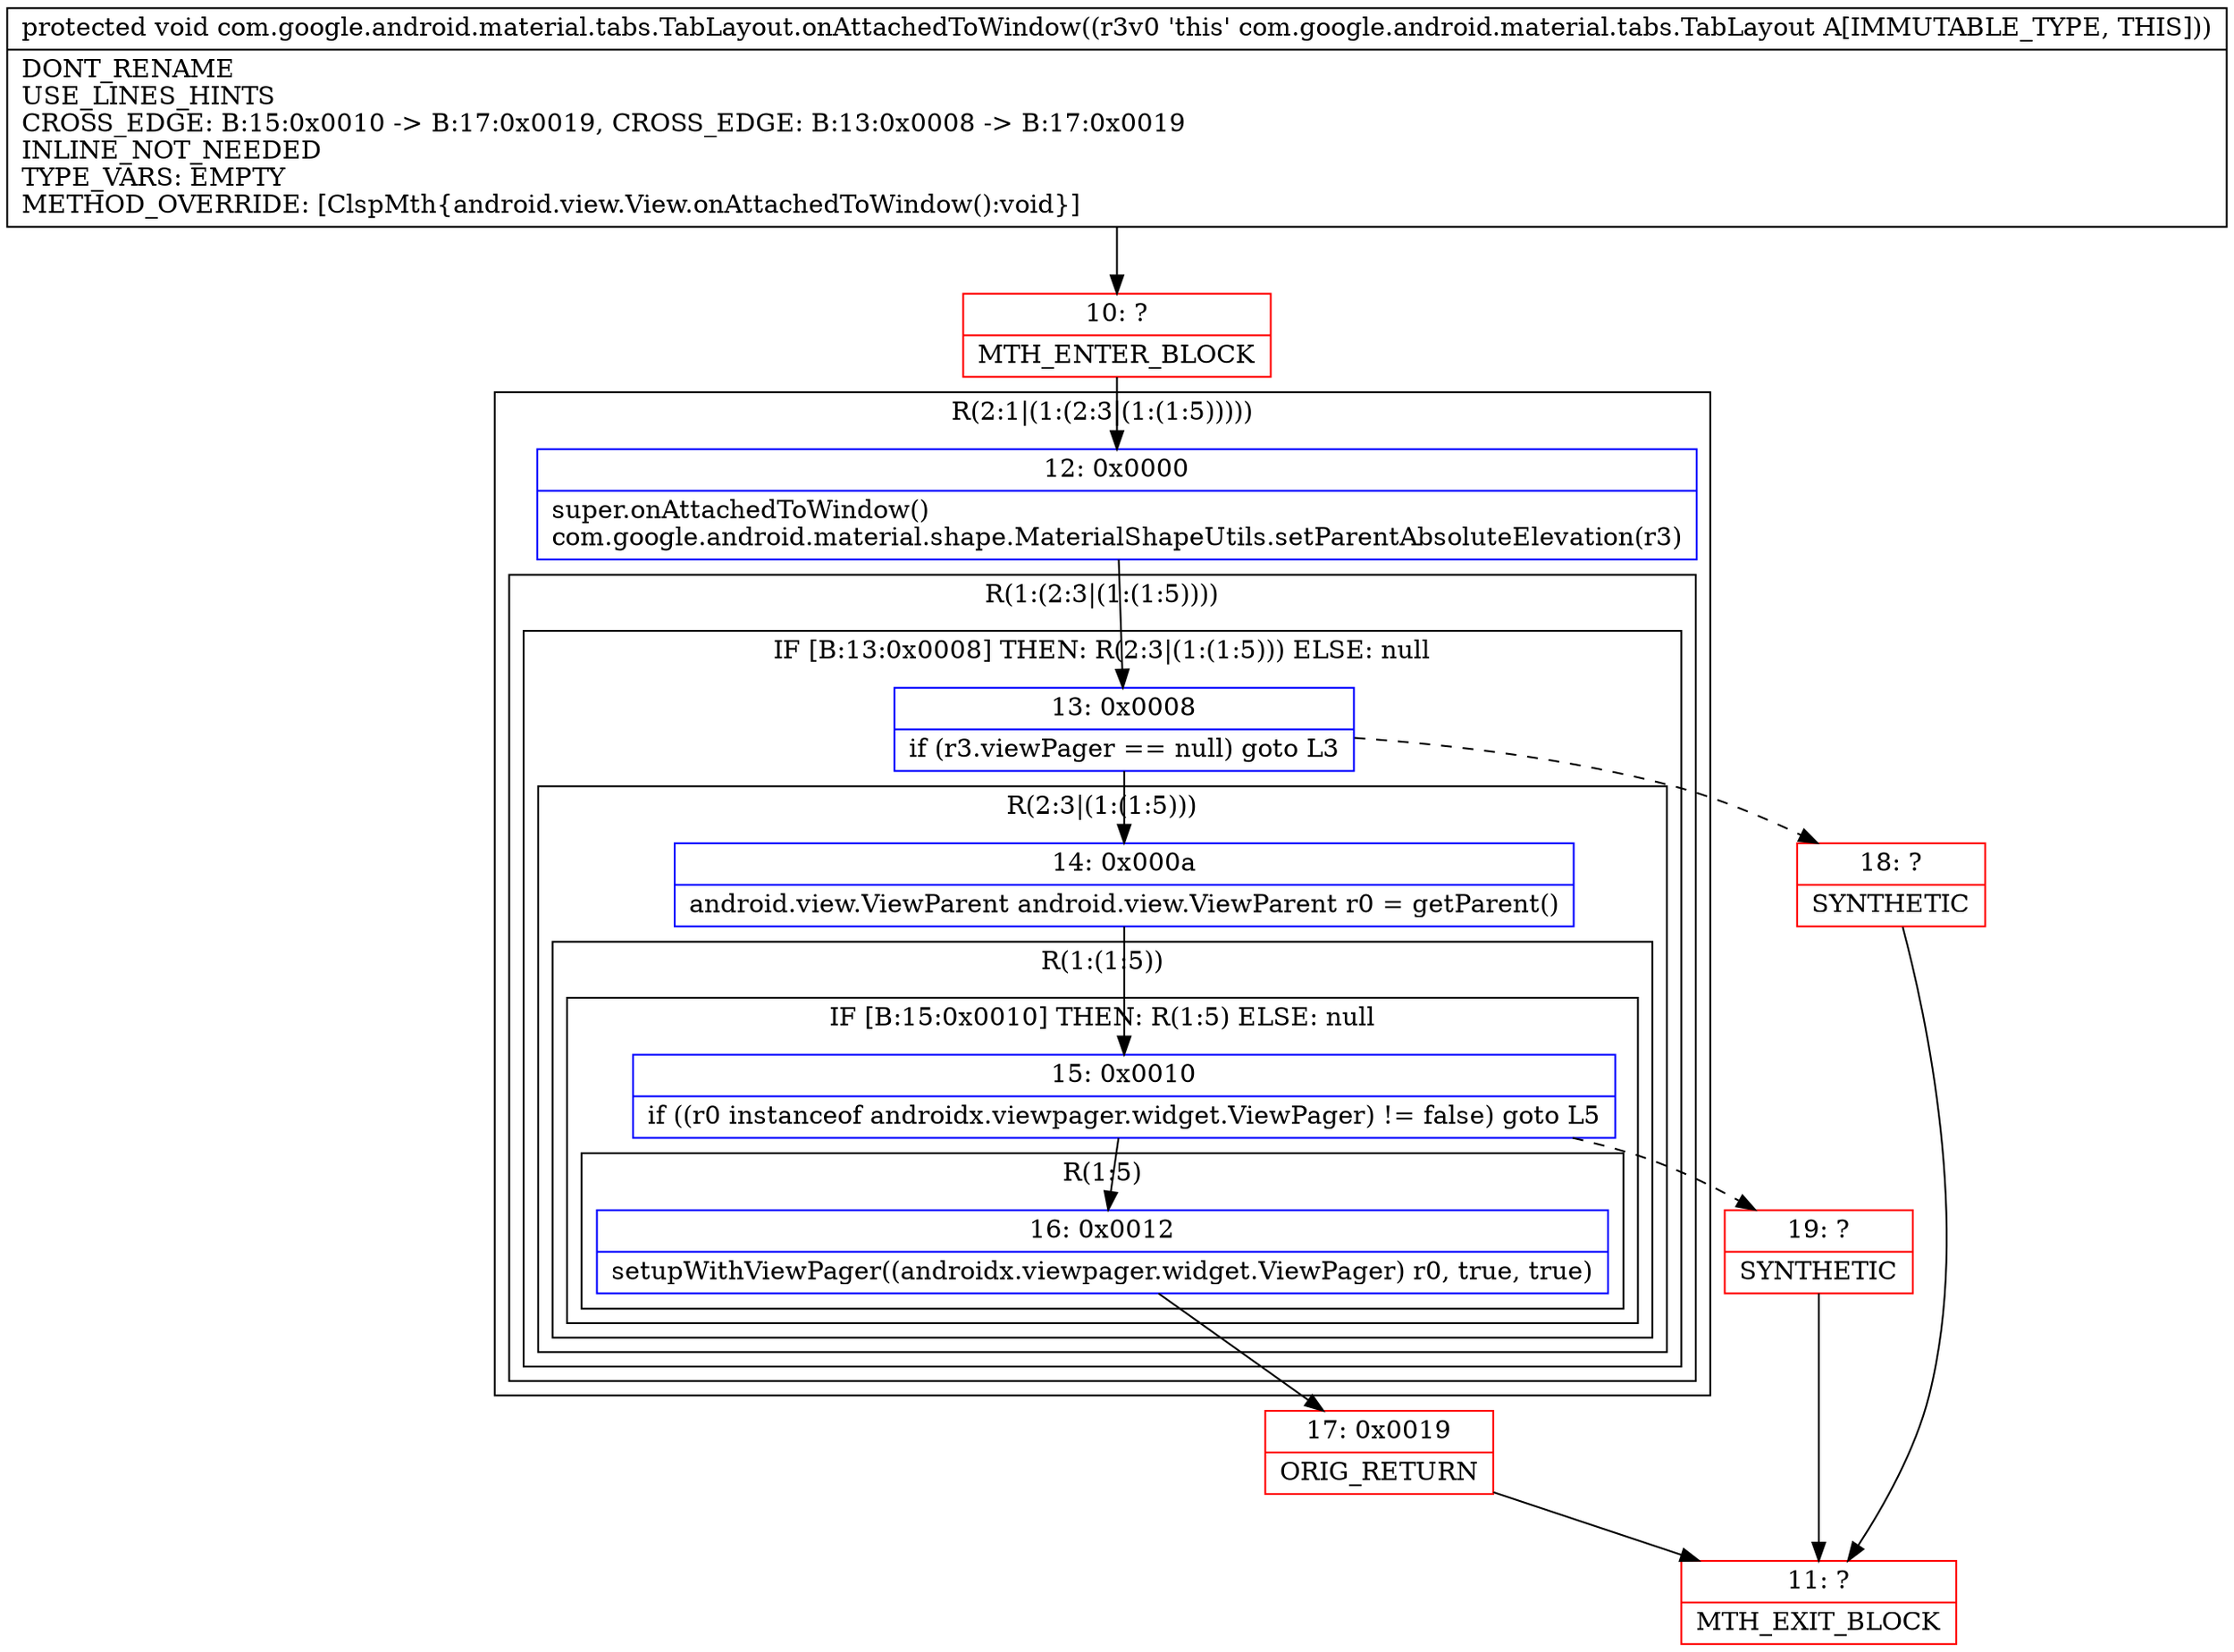 digraph "CFG forcom.google.android.material.tabs.TabLayout.onAttachedToWindow()V" {
subgraph cluster_Region_830759916 {
label = "R(2:1|(1:(2:3|(1:(1:5)))))";
node [shape=record,color=blue];
Node_12 [shape=record,label="{12\:\ 0x0000|super.onAttachedToWindow()\lcom.google.android.material.shape.MaterialShapeUtils.setParentAbsoluteElevation(r3)\l}"];
subgraph cluster_Region_1017276786 {
label = "R(1:(2:3|(1:(1:5))))";
node [shape=record,color=blue];
subgraph cluster_IfRegion_1062327145 {
label = "IF [B:13:0x0008] THEN: R(2:3|(1:(1:5))) ELSE: null";
node [shape=record,color=blue];
Node_13 [shape=record,label="{13\:\ 0x0008|if (r3.viewPager == null) goto L3\l}"];
subgraph cluster_Region_955686829 {
label = "R(2:3|(1:(1:5)))";
node [shape=record,color=blue];
Node_14 [shape=record,label="{14\:\ 0x000a|android.view.ViewParent android.view.ViewParent r0 = getParent()\l}"];
subgraph cluster_Region_380289662 {
label = "R(1:(1:5))";
node [shape=record,color=blue];
subgraph cluster_IfRegion_1663447824 {
label = "IF [B:15:0x0010] THEN: R(1:5) ELSE: null";
node [shape=record,color=blue];
Node_15 [shape=record,label="{15\:\ 0x0010|if ((r0 instanceof androidx.viewpager.widget.ViewPager) != false) goto L5\l}"];
subgraph cluster_Region_426398979 {
label = "R(1:5)";
node [shape=record,color=blue];
Node_16 [shape=record,label="{16\:\ 0x0012|setupWithViewPager((androidx.viewpager.widget.ViewPager) r0, true, true)\l}"];
}
}
}
}
}
}
}
Node_10 [shape=record,color=red,label="{10\:\ ?|MTH_ENTER_BLOCK\l}"];
Node_17 [shape=record,color=red,label="{17\:\ 0x0019|ORIG_RETURN\l}"];
Node_11 [shape=record,color=red,label="{11\:\ ?|MTH_EXIT_BLOCK\l}"];
Node_19 [shape=record,color=red,label="{19\:\ ?|SYNTHETIC\l}"];
Node_18 [shape=record,color=red,label="{18\:\ ?|SYNTHETIC\l}"];
MethodNode[shape=record,label="{protected void com.google.android.material.tabs.TabLayout.onAttachedToWindow((r3v0 'this' com.google.android.material.tabs.TabLayout A[IMMUTABLE_TYPE, THIS]))  | DONT_RENAME\lUSE_LINES_HINTS\lCROSS_EDGE: B:15:0x0010 \-\> B:17:0x0019, CROSS_EDGE: B:13:0x0008 \-\> B:17:0x0019\lINLINE_NOT_NEEDED\lTYPE_VARS: EMPTY\lMETHOD_OVERRIDE: [ClspMth\{android.view.View.onAttachedToWindow():void\}]\l}"];
MethodNode -> Node_10;Node_12 -> Node_13;
Node_13 -> Node_14;
Node_13 -> Node_18[style=dashed];
Node_14 -> Node_15;
Node_15 -> Node_16;
Node_15 -> Node_19[style=dashed];
Node_16 -> Node_17;
Node_10 -> Node_12;
Node_17 -> Node_11;
Node_19 -> Node_11;
Node_18 -> Node_11;
}

